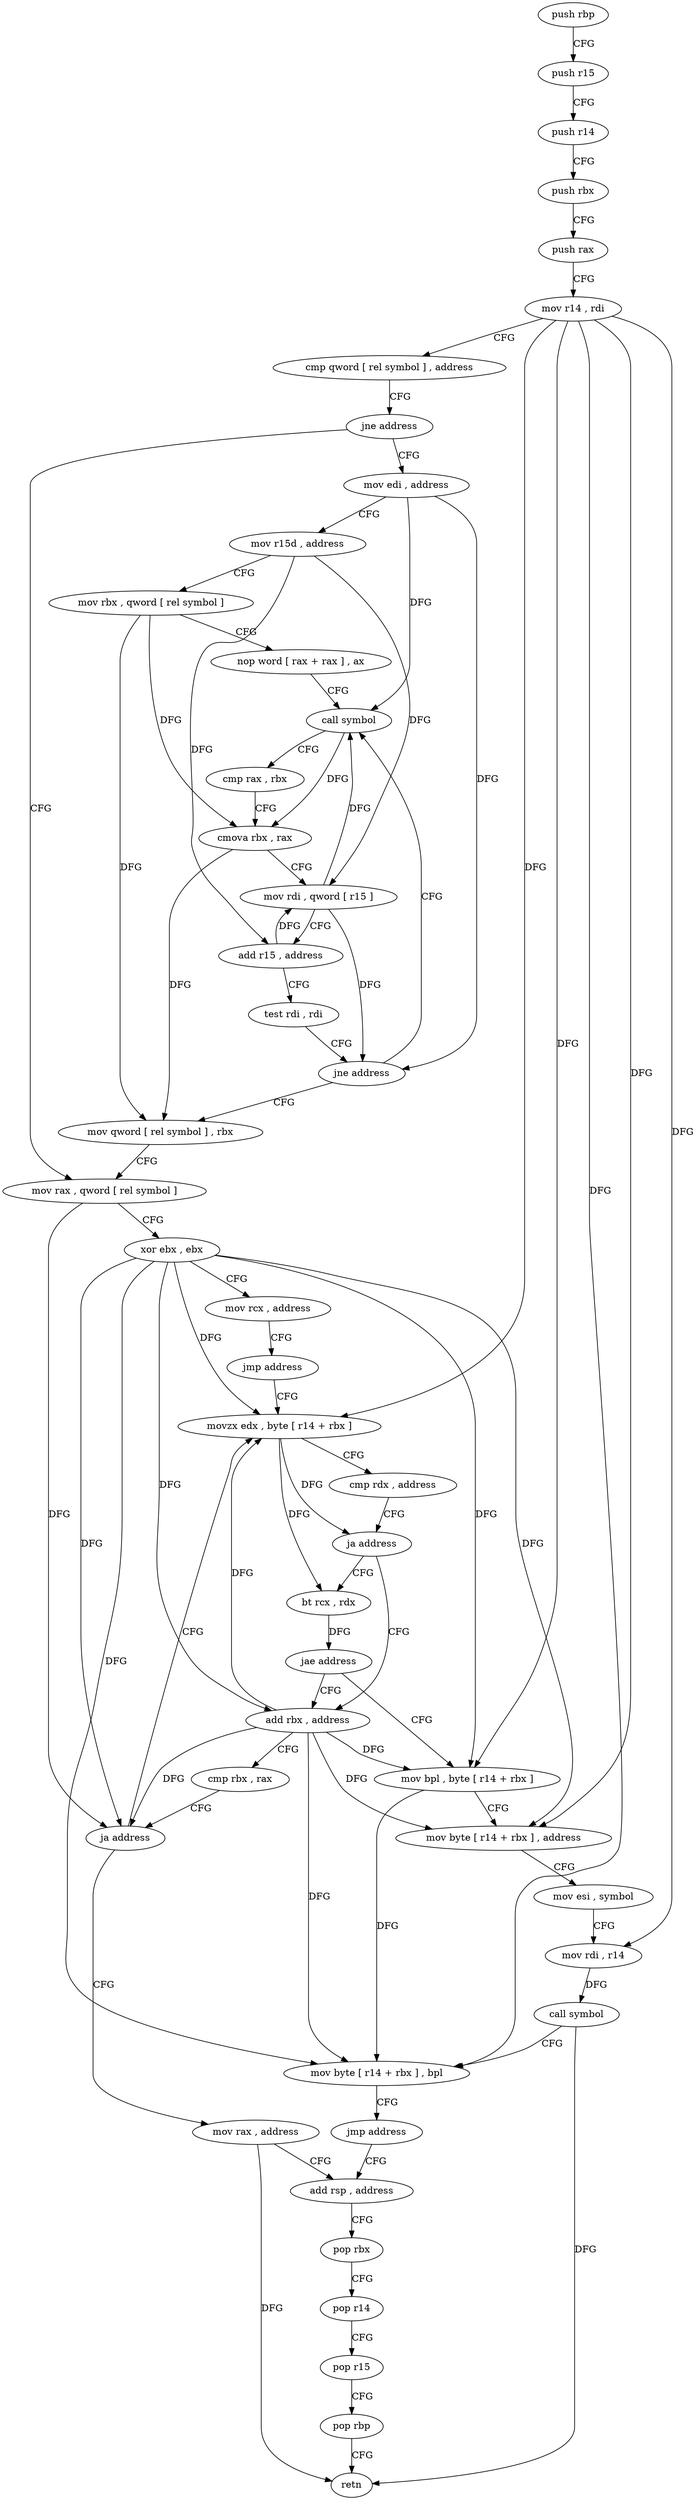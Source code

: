 digraph "func" {
"4206576" [label = "push rbp" ]
"4206577" [label = "push r15" ]
"4206579" [label = "push r14" ]
"4206581" [label = "push rbx" ]
"4206582" [label = "push rax" ]
"4206583" [label = "mov r14 , rdi" ]
"4206586" [label = "cmp qword [ rel symbol ] , address" ]
"4206594" [label = "jne address" ]
"4206655" [label = "mov rax , qword [ rel symbol ]" ]
"4206596" [label = "mov edi , address" ]
"4206662" [label = "xor ebx , ebx" ]
"4206664" [label = "mov rcx , address" ]
"4206674" [label = "jmp address" ]
"4206697" [label = "movzx edx , byte [ r14 + rbx ]" ]
"4206601" [label = "mov r15d , address" ]
"4206607" [label = "mov rbx , qword [ rel symbol ]" ]
"4206614" [label = "nop word [ rax + rax ] , ax" ]
"4206624" [label = "call symbol" ]
"4206702" [label = "cmp rdx , address" ]
"4206706" [label = "ja address" ]
"4206688" [label = "add rbx , address" ]
"4206708" [label = "bt rcx , rdx" ]
"4206629" [label = "cmp rax , rbx" ]
"4206632" [label = "cmova rbx , rax" ]
"4206636" [label = "mov rdi , qword [ r15 ]" ]
"4206639" [label = "add r15 , address" ]
"4206643" [label = "test rdi , rdi" ]
"4206646" [label = "jne address" ]
"4206648" [label = "mov qword [ rel symbol ] , rbx" ]
"4206692" [label = "cmp rbx , rax" ]
"4206695" [label = "ja address" ]
"4206742" [label = "mov rax , address" ]
"4206712" [label = "jae address" ]
"4206714" [label = "mov bpl , byte [ r14 + rbx ]" ]
"4206749" [label = "add rsp , address" ]
"4206718" [label = "mov byte [ r14 + rbx ] , address" ]
"4206723" [label = "mov esi , symbol" ]
"4206728" [label = "mov rdi , r14" ]
"4206731" [label = "call symbol" ]
"4206736" [label = "mov byte [ r14 + rbx ] , bpl" ]
"4206740" [label = "jmp address" ]
"4206753" [label = "pop rbx" ]
"4206754" [label = "pop r14" ]
"4206756" [label = "pop r15" ]
"4206758" [label = "pop rbp" ]
"4206759" [label = "retn" ]
"4206576" -> "4206577" [ label = "CFG" ]
"4206577" -> "4206579" [ label = "CFG" ]
"4206579" -> "4206581" [ label = "CFG" ]
"4206581" -> "4206582" [ label = "CFG" ]
"4206582" -> "4206583" [ label = "CFG" ]
"4206583" -> "4206586" [ label = "CFG" ]
"4206583" -> "4206697" [ label = "DFG" ]
"4206583" -> "4206714" [ label = "DFG" ]
"4206583" -> "4206718" [ label = "DFG" ]
"4206583" -> "4206728" [ label = "DFG" ]
"4206583" -> "4206736" [ label = "DFG" ]
"4206586" -> "4206594" [ label = "CFG" ]
"4206594" -> "4206655" [ label = "CFG" ]
"4206594" -> "4206596" [ label = "CFG" ]
"4206655" -> "4206662" [ label = "CFG" ]
"4206655" -> "4206695" [ label = "DFG" ]
"4206596" -> "4206601" [ label = "CFG" ]
"4206596" -> "4206624" [ label = "DFG" ]
"4206596" -> "4206646" [ label = "DFG" ]
"4206662" -> "4206664" [ label = "CFG" ]
"4206662" -> "4206697" [ label = "DFG" ]
"4206662" -> "4206688" [ label = "DFG" ]
"4206662" -> "4206695" [ label = "DFG" ]
"4206662" -> "4206714" [ label = "DFG" ]
"4206662" -> "4206718" [ label = "DFG" ]
"4206662" -> "4206736" [ label = "DFG" ]
"4206664" -> "4206674" [ label = "CFG" ]
"4206674" -> "4206697" [ label = "CFG" ]
"4206697" -> "4206702" [ label = "CFG" ]
"4206697" -> "4206706" [ label = "DFG" ]
"4206697" -> "4206708" [ label = "DFG" ]
"4206601" -> "4206607" [ label = "CFG" ]
"4206601" -> "4206636" [ label = "DFG" ]
"4206601" -> "4206639" [ label = "DFG" ]
"4206607" -> "4206614" [ label = "CFG" ]
"4206607" -> "4206632" [ label = "DFG" ]
"4206607" -> "4206648" [ label = "DFG" ]
"4206614" -> "4206624" [ label = "CFG" ]
"4206624" -> "4206629" [ label = "CFG" ]
"4206624" -> "4206632" [ label = "DFG" ]
"4206702" -> "4206706" [ label = "CFG" ]
"4206706" -> "4206688" [ label = "CFG" ]
"4206706" -> "4206708" [ label = "CFG" ]
"4206688" -> "4206692" [ label = "CFG" ]
"4206688" -> "4206697" [ label = "DFG" ]
"4206688" -> "4206695" [ label = "DFG" ]
"4206688" -> "4206714" [ label = "DFG" ]
"4206688" -> "4206718" [ label = "DFG" ]
"4206688" -> "4206736" [ label = "DFG" ]
"4206708" -> "4206712" [ label = "DFG" ]
"4206629" -> "4206632" [ label = "CFG" ]
"4206632" -> "4206636" [ label = "CFG" ]
"4206632" -> "4206648" [ label = "DFG" ]
"4206636" -> "4206639" [ label = "CFG" ]
"4206636" -> "4206624" [ label = "DFG" ]
"4206636" -> "4206646" [ label = "DFG" ]
"4206639" -> "4206643" [ label = "CFG" ]
"4206639" -> "4206636" [ label = "DFG" ]
"4206643" -> "4206646" [ label = "CFG" ]
"4206646" -> "4206624" [ label = "CFG" ]
"4206646" -> "4206648" [ label = "CFG" ]
"4206648" -> "4206655" [ label = "CFG" ]
"4206692" -> "4206695" [ label = "CFG" ]
"4206695" -> "4206742" [ label = "CFG" ]
"4206695" -> "4206697" [ label = "CFG" ]
"4206742" -> "4206749" [ label = "CFG" ]
"4206742" -> "4206759" [ label = "DFG" ]
"4206712" -> "4206688" [ label = "CFG" ]
"4206712" -> "4206714" [ label = "CFG" ]
"4206714" -> "4206718" [ label = "CFG" ]
"4206714" -> "4206736" [ label = "DFG" ]
"4206749" -> "4206753" [ label = "CFG" ]
"4206718" -> "4206723" [ label = "CFG" ]
"4206723" -> "4206728" [ label = "CFG" ]
"4206728" -> "4206731" [ label = "DFG" ]
"4206731" -> "4206736" [ label = "CFG" ]
"4206731" -> "4206759" [ label = "DFG" ]
"4206736" -> "4206740" [ label = "CFG" ]
"4206740" -> "4206749" [ label = "CFG" ]
"4206753" -> "4206754" [ label = "CFG" ]
"4206754" -> "4206756" [ label = "CFG" ]
"4206756" -> "4206758" [ label = "CFG" ]
"4206758" -> "4206759" [ label = "CFG" ]
}
